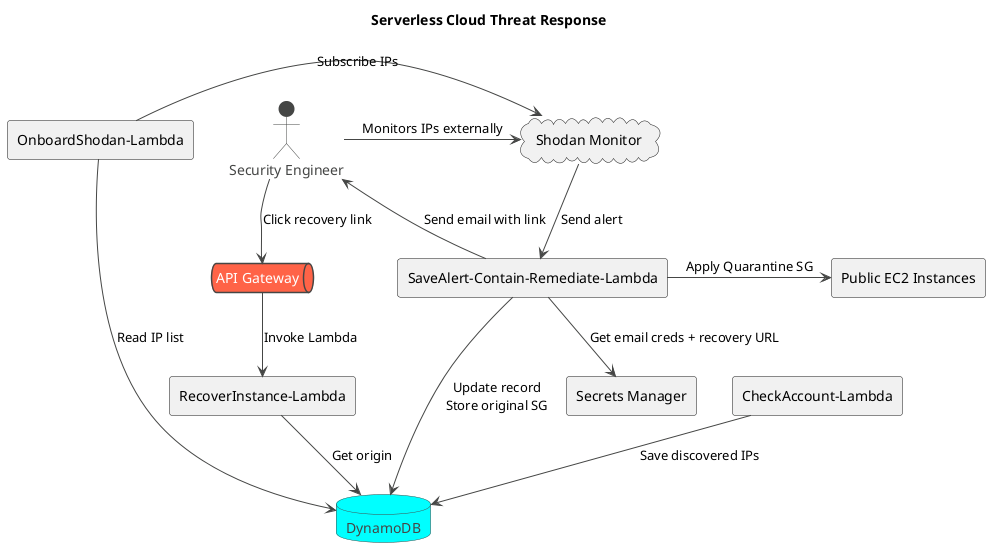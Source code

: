 @startuml
!theme vibrant
title Serverless Cloud Threat Response

actor "Security Engineer" as User
cloud "Shodan Monitor" as Shodan
database "DynamoDB" as DynamoDB
rectangle "Secrets Manager" as Secrets
queue "API Gateway" as APIGateway
rectangle "Public EC2 Instances" as EC2

rectangle "CheckAccount-Lambda" as CheckAccount
rectangle "OnboardShodan-Lambda" as OnboardShodan
rectangle "SaveAlert-Contain-Remediate-Lambda" as SaveAlert
rectangle "RecoverInstance-Lambda" as RecoverInstance



User -right-> Shodan : Monitors IPs externally

CheckAccount -down-> DynamoDB : Save discovered IPs
OnboardShodan -down-> DynamoDB : Read IP list
OnboardShodan -right-> Shodan : Subscribe IPs

Shodan -down-> SaveAlert : Send alert

SaveAlert -down-> DynamoDB : Update record\nStore original SG
SaveAlert -right-> EC2 : Apply Quarantine SG
SaveAlert -down-> Secrets : Get email creds + recovery URL
SaveAlert -down-> User : Send email with link

User -down-> APIGateway : Click recovery link
APIGateway -down-> RecoverInstance : Invoke Lambda
RecoverInstance -down-> DynamoDB : Get origin
@enduml
